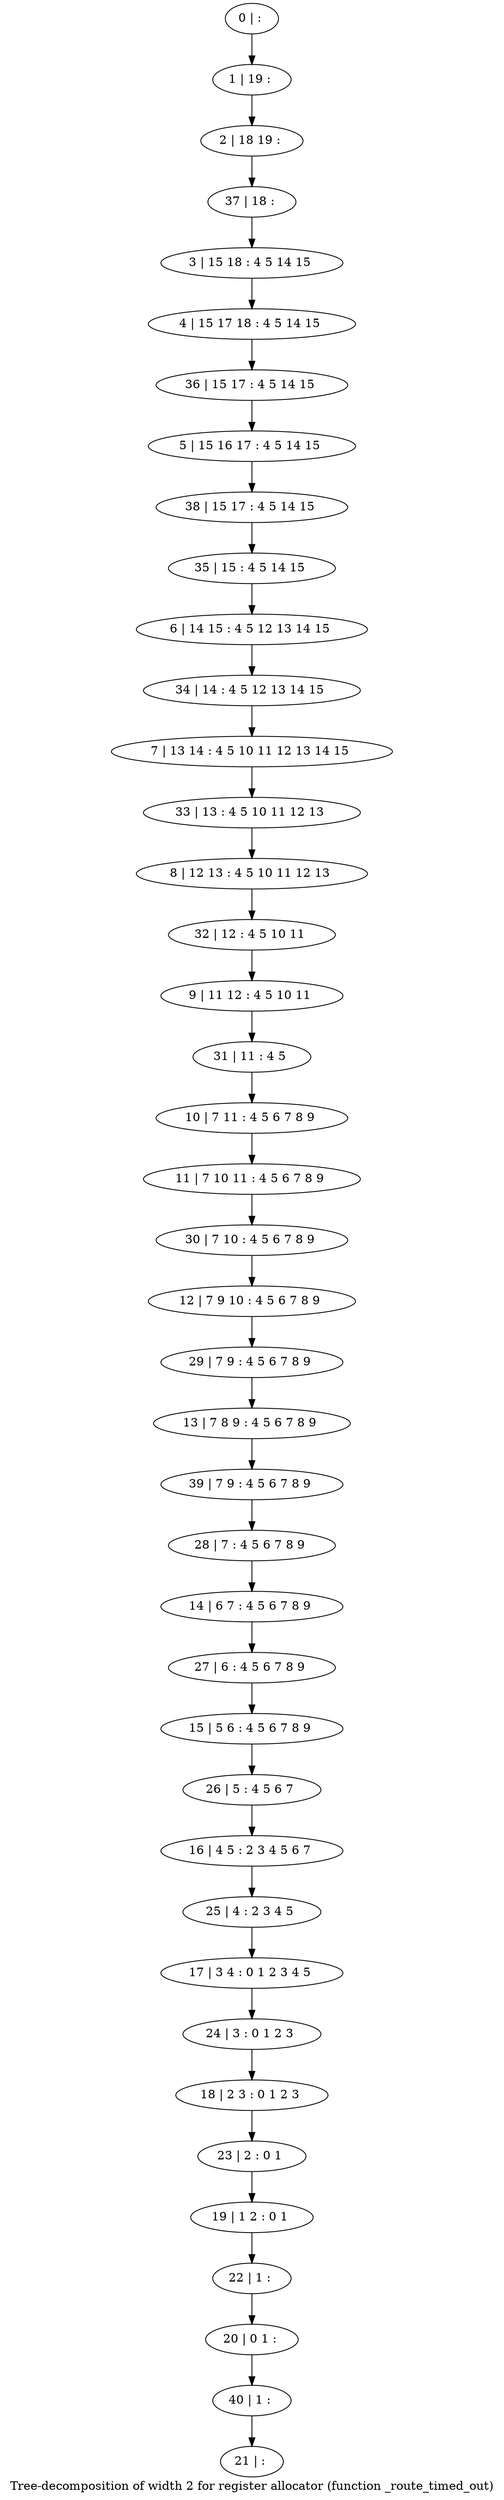 digraph G {
graph [label="Tree-decomposition of width 2 for register allocator (function _route_timed_out)"]
0[label="0 | : "];
1[label="1 | 19 : "];
2[label="2 | 18 19 : "];
3[label="3 | 15 18 : 4 5 14 15 "];
4[label="4 | 15 17 18 : 4 5 14 15 "];
5[label="5 | 15 16 17 : 4 5 14 15 "];
6[label="6 | 14 15 : 4 5 12 13 14 15 "];
7[label="7 | 13 14 : 4 5 10 11 12 13 14 15 "];
8[label="8 | 12 13 : 4 5 10 11 12 13 "];
9[label="9 | 11 12 : 4 5 10 11 "];
10[label="10 | 7 11 : 4 5 6 7 8 9 "];
11[label="11 | 7 10 11 : 4 5 6 7 8 9 "];
12[label="12 | 7 9 10 : 4 5 6 7 8 9 "];
13[label="13 | 7 8 9 : 4 5 6 7 8 9 "];
14[label="14 | 6 7 : 4 5 6 7 8 9 "];
15[label="15 | 5 6 : 4 5 6 7 8 9 "];
16[label="16 | 4 5 : 2 3 4 5 6 7 "];
17[label="17 | 3 4 : 0 1 2 3 4 5 "];
18[label="18 | 2 3 : 0 1 2 3 "];
19[label="19 | 1 2 : 0 1 "];
20[label="20 | 0 1 : "];
21[label="21 | : "];
22[label="22 | 1 : "];
23[label="23 | 2 : 0 1 "];
24[label="24 | 3 : 0 1 2 3 "];
25[label="25 | 4 : 2 3 4 5 "];
26[label="26 | 5 : 4 5 6 7 "];
27[label="27 | 6 : 4 5 6 7 8 9 "];
28[label="28 | 7 : 4 5 6 7 8 9 "];
29[label="29 | 7 9 : 4 5 6 7 8 9 "];
30[label="30 | 7 10 : 4 5 6 7 8 9 "];
31[label="31 | 11 : 4 5 "];
32[label="32 | 12 : 4 5 10 11 "];
33[label="33 | 13 : 4 5 10 11 12 13 "];
34[label="34 | 14 : 4 5 12 13 14 15 "];
35[label="35 | 15 : 4 5 14 15 "];
36[label="36 | 15 17 : 4 5 14 15 "];
37[label="37 | 18 : "];
38[label="38 | 15 17 : 4 5 14 15 "];
39[label="39 | 7 9 : 4 5 6 7 8 9 "];
40[label="40 | 1 : "];
0->1 ;
1->2 ;
3->4 ;
10->11 ;
22->20 ;
19->22 ;
23->19 ;
18->23 ;
24->18 ;
17->24 ;
25->17 ;
16->25 ;
26->16 ;
15->26 ;
27->15 ;
14->27 ;
28->14 ;
29->13 ;
12->29 ;
30->12 ;
11->30 ;
31->10 ;
9->31 ;
32->9 ;
8->32 ;
33->8 ;
7->33 ;
34->7 ;
6->34 ;
35->6 ;
36->5 ;
4->36 ;
37->3 ;
2->37 ;
38->35 ;
5->38 ;
39->28 ;
13->39 ;
40->21 ;
20->40 ;
}
